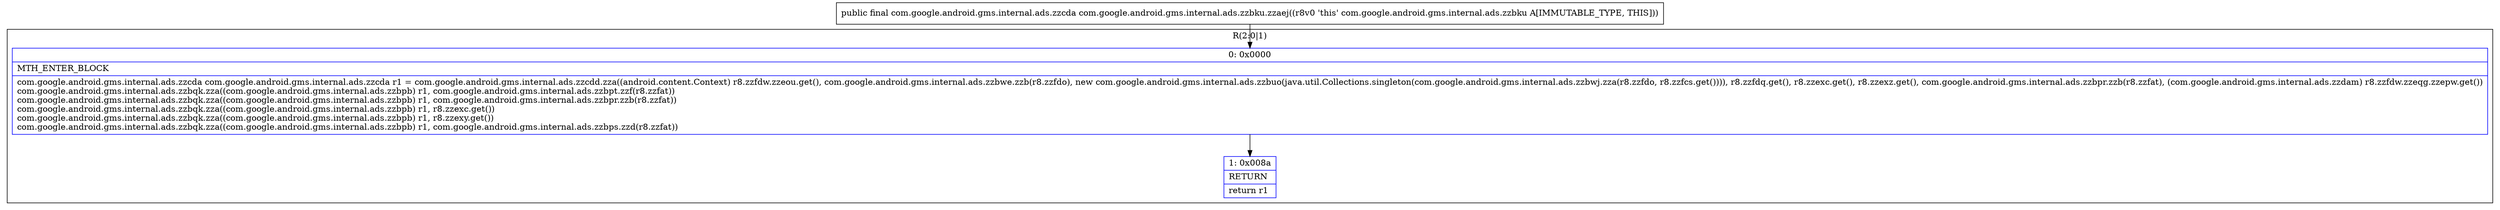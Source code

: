 digraph "CFG forcom.google.android.gms.internal.ads.zzbku.zzaej()Lcom\/google\/android\/gms\/internal\/ads\/zzcda;" {
subgraph cluster_Region_2065998391 {
label = "R(2:0|1)";
node [shape=record,color=blue];
Node_0 [shape=record,label="{0\:\ 0x0000|MTH_ENTER_BLOCK\l|com.google.android.gms.internal.ads.zzcda com.google.android.gms.internal.ads.zzcda r1 = com.google.android.gms.internal.ads.zzcdd.zza((android.content.Context) r8.zzfdw.zzeou.get(), com.google.android.gms.internal.ads.zzbwe.zzb(r8.zzfdo), new com.google.android.gms.internal.ads.zzbuo(java.util.Collections.singleton(com.google.android.gms.internal.ads.zzbwj.zza(r8.zzfdo, r8.zzfcs.get()))), r8.zzfdq.get(), r8.zzexc.get(), r8.zzexz.get(), com.google.android.gms.internal.ads.zzbpr.zzb(r8.zzfat), (com.google.android.gms.internal.ads.zzdam) r8.zzfdw.zzeqg.zzepw.get())\lcom.google.android.gms.internal.ads.zzbqk.zza((com.google.android.gms.internal.ads.zzbpb) r1, com.google.android.gms.internal.ads.zzbpt.zzf(r8.zzfat))\lcom.google.android.gms.internal.ads.zzbqk.zza((com.google.android.gms.internal.ads.zzbpb) r1, com.google.android.gms.internal.ads.zzbpr.zzb(r8.zzfat))\lcom.google.android.gms.internal.ads.zzbqk.zza((com.google.android.gms.internal.ads.zzbpb) r1, r8.zzexc.get())\lcom.google.android.gms.internal.ads.zzbqk.zza((com.google.android.gms.internal.ads.zzbpb) r1, r8.zzexy.get())\lcom.google.android.gms.internal.ads.zzbqk.zza((com.google.android.gms.internal.ads.zzbpb) r1, com.google.android.gms.internal.ads.zzbps.zzd(r8.zzfat))\l}"];
Node_1 [shape=record,label="{1\:\ 0x008a|RETURN\l|return r1\l}"];
}
MethodNode[shape=record,label="{public final com.google.android.gms.internal.ads.zzcda com.google.android.gms.internal.ads.zzbku.zzaej((r8v0 'this' com.google.android.gms.internal.ads.zzbku A[IMMUTABLE_TYPE, THIS])) }"];
MethodNode -> Node_0;
Node_0 -> Node_1;
}

